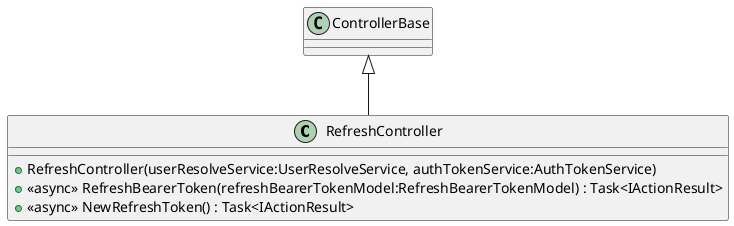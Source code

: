 @startuml
class RefreshController {
    + RefreshController(userResolveService:UserResolveService, authTokenService:AuthTokenService)
    + <<async>> RefreshBearerToken(refreshBearerTokenModel:RefreshBearerTokenModel) : Task<IActionResult>
    + <<async>> NewRefreshToken() : Task<IActionResult>
}
ControllerBase <|-- RefreshController
@enduml
